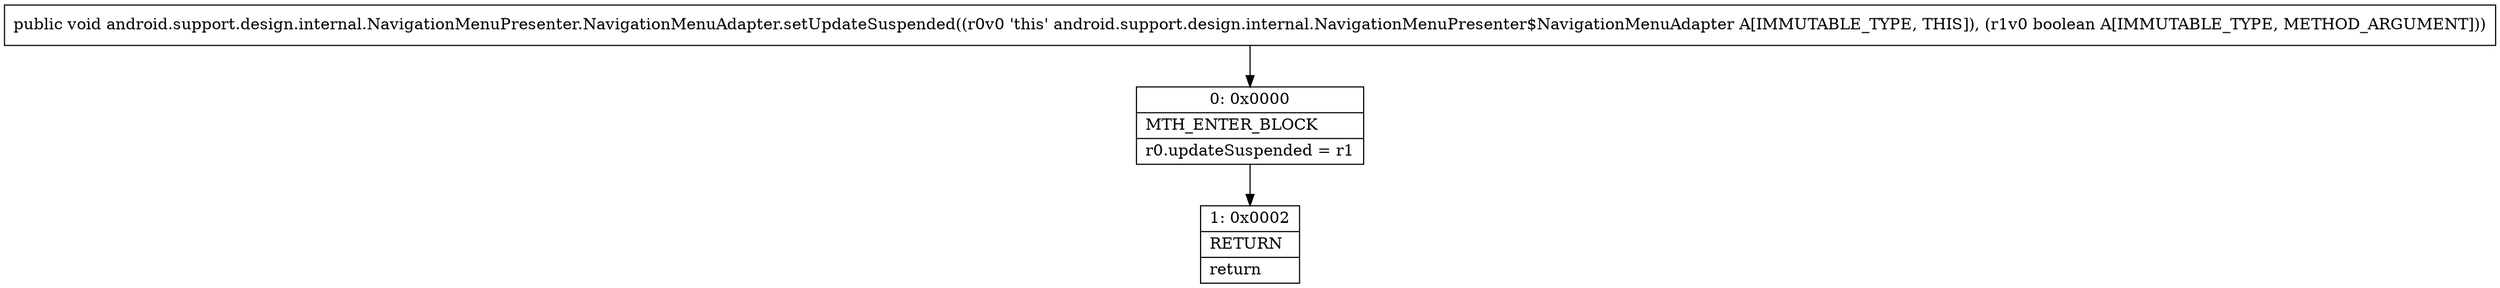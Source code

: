 digraph "CFG forandroid.support.design.internal.NavigationMenuPresenter.NavigationMenuAdapter.setUpdateSuspended(Z)V" {
Node_0 [shape=record,label="{0\:\ 0x0000|MTH_ENTER_BLOCK\l|r0.updateSuspended = r1\l}"];
Node_1 [shape=record,label="{1\:\ 0x0002|RETURN\l|return\l}"];
MethodNode[shape=record,label="{public void android.support.design.internal.NavigationMenuPresenter.NavigationMenuAdapter.setUpdateSuspended((r0v0 'this' android.support.design.internal.NavigationMenuPresenter$NavigationMenuAdapter A[IMMUTABLE_TYPE, THIS]), (r1v0 boolean A[IMMUTABLE_TYPE, METHOD_ARGUMENT])) }"];
MethodNode -> Node_0;
Node_0 -> Node_1;
}

